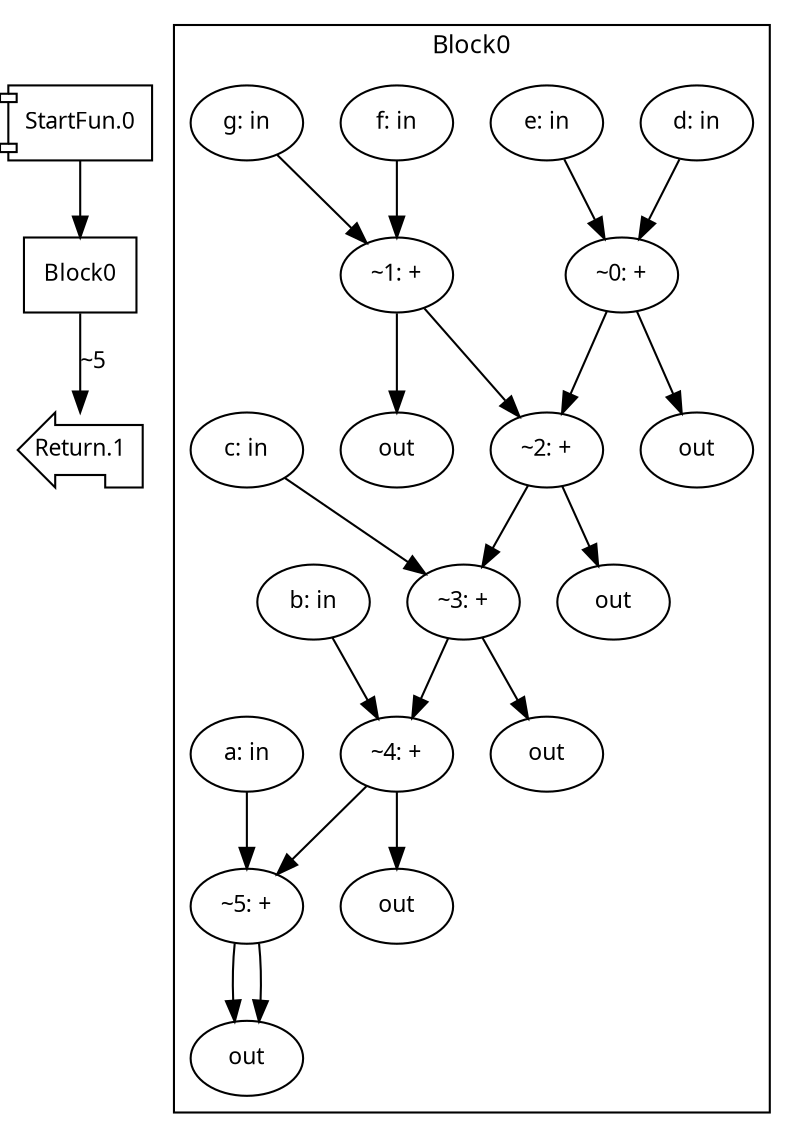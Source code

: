 digraph Program_ {
graph [fontname = "Monaco", fontsize = 12, ranksep = 0.5];
node [shape = box, fontname = "Monaco", fontsize = 11; colorscheme = pastel19];
edge [fontname = "Monaco", fontsize = 11; colorscheme = pastel19];
Jump0[label = "StartFun.0"; shape = component];
Jump0 -> Block0;
Jump1[label = "Return.1"; shape = lpromoter];
Block0 -> Jump1 [label="~5"];
Block0 [label = "Block0"];
subgraph cluster_dfg_Block0{
node [shape = oval];
label = "Block0";
ndBlock0_0 [label="d: in"];ndBlock0_1 [label="e: in"];ndBlock0_2 [label="~0: +"];ndBlock0_3 [label="out"];ndBlock0_4 [label="f: in"];ndBlock0_5 [label="g: in"];ndBlock0_6 [label="~1: +"];ndBlock0_7 [label="out"];ndBlock0_8 [label="~2: +"];ndBlock0_9 [label="out"];ndBlock0_10 [label="c: in"];ndBlock0_11 [label="~3: +"];ndBlock0_12 [label="out"];ndBlock0_13 [label="b: in"];ndBlock0_14 [label="~4: +"];ndBlock0_15 [label="out"];ndBlock0_16 [label="a: in"];ndBlock0_17 [label="~5: +"];ndBlock0_18 [label="out"];ndBlock0_18 [label="out"];ndBlock0_0 -> ndBlock0_2; ndBlock0_1 -> ndBlock0_2; ndBlock0_2 -> ndBlock0_3; ndBlock0_2 -> ndBlock0_8; ndBlock0_4 -> ndBlock0_6; ndBlock0_5 -> ndBlock0_6; ndBlock0_6 -> ndBlock0_7; ndBlock0_6 -> ndBlock0_8; ndBlock0_8 -> ndBlock0_9; ndBlock0_8 -> ndBlock0_11; ndBlock0_10 -> ndBlock0_11; ndBlock0_11 -> ndBlock0_12; ndBlock0_11 -> ndBlock0_14; ndBlock0_13 -> ndBlock0_14; ndBlock0_14 -> ndBlock0_15; ndBlock0_14 -> ndBlock0_17; ndBlock0_16 -> ndBlock0_17; ndBlock0_17 -> ndBlock0_18; ndBlock0_17 -> ndBlock0_18; }}
